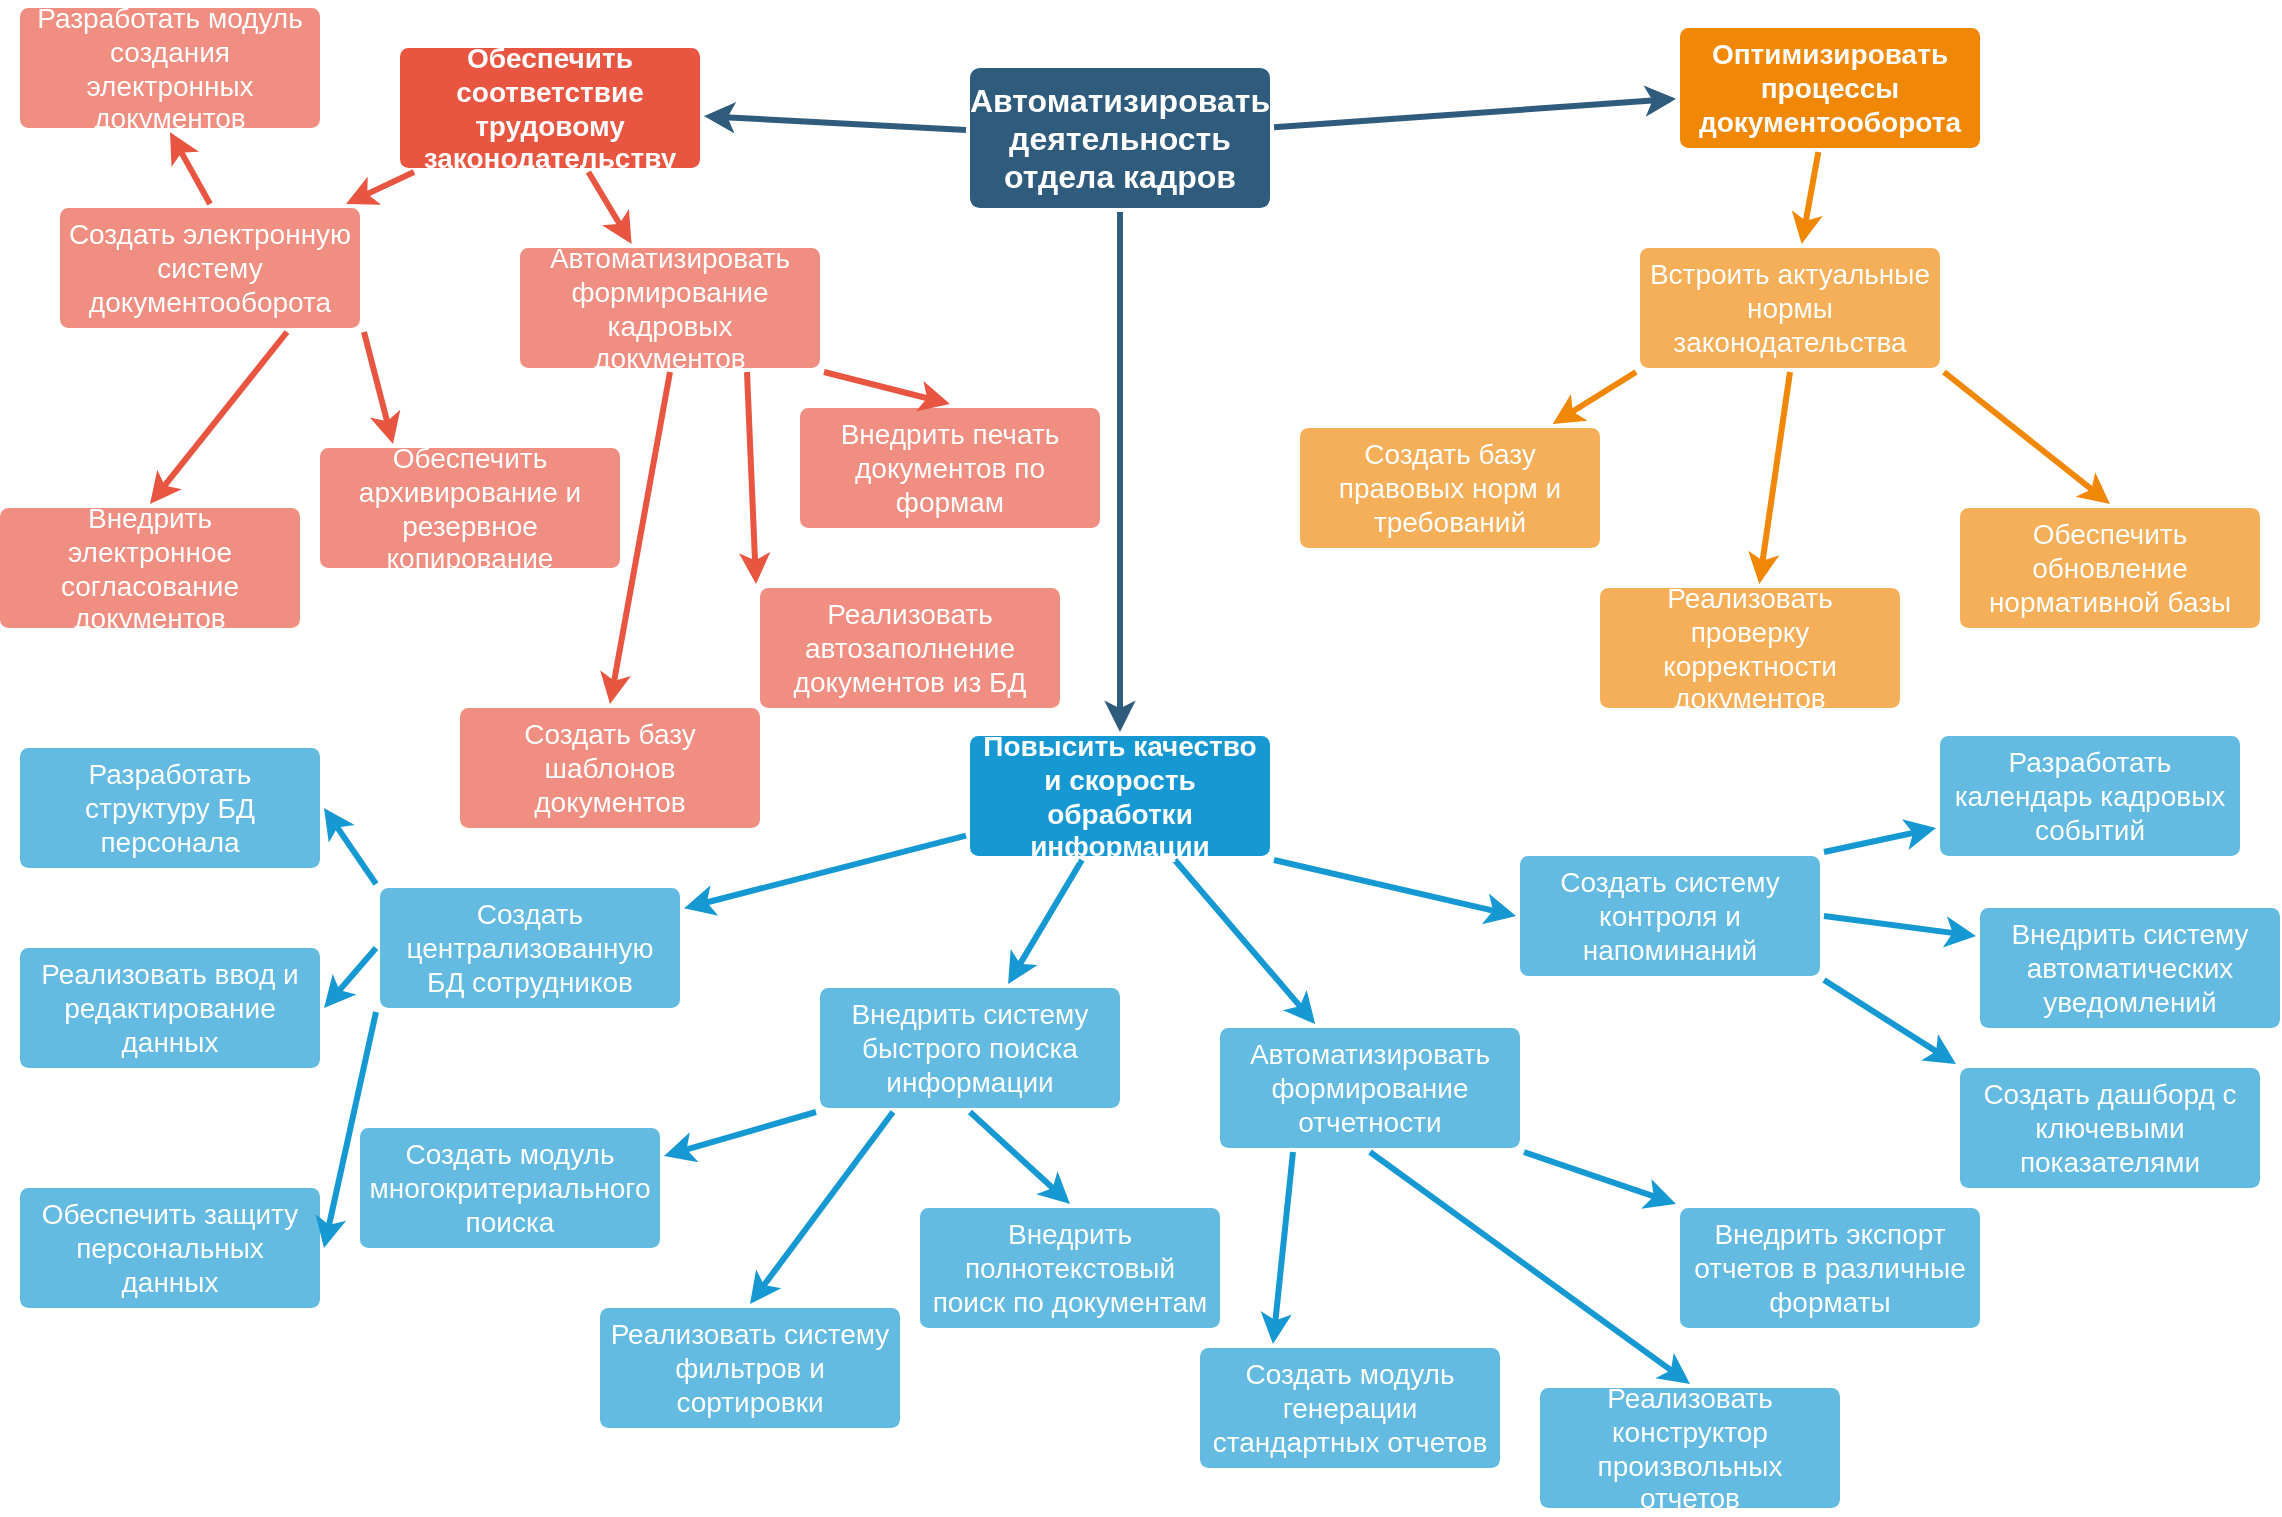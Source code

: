 <mxfile version="28.2.5" pages="3">
  <diagram id="6a731a19-8d31-9384-78a2-239565b7b9f0" name="Page-1">
    <mxGraphModel dx="1489" dy="803" grid="1" gridSize="10" guides="1" tooltips="1" connect="1" arrows="1" fold="1" page="1" pageScale="1" pageWidth="1169" pageHeight="827" background="none" math="0" shadow="0">
      <root>
        <mxCell id="0" />
        <mxCell id="1" parent="0" />
        <mxCell id="1745" value="" style="edgeStyle=none;rounded=0;jumpStyle=none;html=1;shadow=0;labelBackgroundColor=none;startArrow=none;startFill=0;endArrow=classic;endFill=1;jettySize=auto;orthogonalLoop=1;strokeColor=#2F5B7C;strokeWidth=3;fontFamily=Helvetica;fontSize=16;fontColor=#23445D;spacing=5;" parent="1" source="1749" target="1764" edge="1">
          <mxGeometry relative="1" as="geometry" />
        </mxCell>
        <mxCell id="1747" value="" style="edgeStyle=none;rounded=0;jumpStyle=none;html=1;shadow=0;labelBackgroundColor=none;startArrow=none;startFill=0;endArrow=classic;endFill=1;jettySize=auto;orthogonalLoop=1;strokeColor=#2F5B7C;strokeWidth=3;fontFamily=Helvetica;fontSize=16;fontColor=#23445D;spacing=5;" parent="1" source="1749" target="1760" edge="1">
          <mxGeometry relative="1" as="geometry" />
        </mxCell>
        <mxCell id="1748" value="" style="edgeStyle=none;rounded=0;jumpStyle=none;html=1;shadow=0;labelBackgroundColor=none;startArrow=none;startFill=0;endArrow=classic;endFill=1;jettySize=auto;orthogonalLoop=1;strokeColor=#2F5B7C;strokeWidth=3;fontFamily=Helvetica;fontSize=16;fontColor=#23445D;spacing=5;" parent="1" source="1749" target="1753" edge="1">
          <mxGeometry relative="1" as="geometry" />
        </mxCell>
        <mxCell id="1749" value="Автоматизировать деятельность отдела кадров" style="rounded=1;whiteSpace=wrap;html=1;shadow=0;labelBackgroundColor=none;strokeColor=none;strokeWidth=3;fillColor=#2F5B7C;fontFamily=Helvetica;fontSize=16;fontColor=#FFFFFF;align=center;fontStyle=1;spacing=5;arcSize=7;perimeterSpacing=2;" parent="1" vertex="1">
          <mxGeometry x="495" y="80" width="150" height="70" as="geometry" />
        </mxCell>
        <mxCell id="1750" value="" style="edgeStyle=none;rounded=1;jumpStyle=none;html=1;shadow=0;labelBackgroundColor=none;startArrow=none;startFill=0;jettySize=auto;orthogonalLoop=1;strokeColor=#E85642;strokeWidth=3;fontFamily=Helvetica;fontSize=14;fontColor=#FFFFFF;spacing=5;fontStyle=1;fillColor=#b0e3e6;" parent="1" source="1753" target="1756" edge="1">
          <mxGeometry relative="1" as="geometry" />
        </mxCell>
        <mxCell id="1751" value="" style="edgeStyle=none;rounded=1;jumpStyle=none;html=1;shadow=0;labelBackgroundColor=none;startArrow=none;startFill=0;jettySize=auto;orthogonalLoop=1;strokeColor=#E85642;strokeWidth=3;fontFamily=Helvetica;fontSize=14;fontColor=#FFFFFF;spacing=5;fontStyle=1;fillColor=#b0e3e6;" parent="1" source="1753" target="1755" edge="1">
          <mxGeometry relative="1" as="geometry" />
        </mxCell>
        <mxCell id="1753" value="Обеспечить соответствие трудовому законодательству" style="rounded=1;whiteSpace=wrap;html=1;shadow=0;labelBackgroundColor=none;strokeColor=none;strokeWidth=3;fillColor=#e85642;fontFamily=Helvetica;fontSize=14;fontColor=#FFFFFF;align=center;spacing=5;fontStyle=1;arcSize=7;perimeterSpacing=2;" parent="1" vertex="1">
          <mxGeometry x="210" y="70" width="150" height="60" as="geometry" />
        </mxCell>
        <mxCell id="1755" value="Автоматизировать формирование кадровых документов" style="rounded=1;whiteSpace=wrap;html=1;shadow=0;labelBackgroundColor=none;strokeColor=none;strokeWidth=3;fillColor=#f08e81;fontFamily=Helvetica;fontSize=14;fontColor=#FFFFFF;align=center;spacing=5;fontStyle=0;arcSize=7;perimeterSpacing=2;" parent="1" vertex="1">
          <mxGeometry x="270" y="170" width="150" height="60" as="geometry" />
        </mxCell>
        <mxCell id="1756" value="Создать электронную систему документооборота" style="rounded=1;whiteSpace=wrap;html=1;shadow=0;labelBackgroundColor=none;strokeColor=none;strokeWidth=3;fillColor=#f08e81;fontFamily=Helvetica;fontSize=14;fontColor=#FFFFFF;align=center;spacing=5;fontStyle=0;arcSize=7;perimeterSpacing=2;" parent="1" vertex="1">
          <mxGeometry x="40" y="150" width="150" height="60" as="geometry" />
        </mxCell>
        <mxCell id="1757" value="" style="edgeStyle=none;rounded=0;jumpStyle=none;html=1;shadow=0;labelBackgroundColor=none;startArrow=none;startFill=0;endArrow=classic;endFill=1;jettySize=auto;orthogonalLoop=1;strokeColor=#1699D3;strokeWidth=3;fontFamily=Helvetica;fontSize=14;fontColor=#FFFFFF;spacing=5;" parent="1" source="1760" target="1763" edge="1">
          <mxGeometry relative="1" as="geometry" />
        </mxCell>
        <mxCell id="1758" value="" style="edgeStyle=none;rounded=0;jumpStyle=none;html=1;shadow=0;labelBackgroundColor=none;startArrow=none;startFill=0;endArrow=classic;endFill=1;jettySize=auto;orthogonalLoop=1;strokeColor=#1699D3;strokeWidth=3;fontFamily=Helvetica;fontSize=14;fontColor=#FFFFFF;spacing=5;" parent="1" source="1760" target="1762" edge="1">
          <mxGeometry relative="1" as="geometry" />
        </mxCell>
        <mxCell id="1759" value="" style="edgeStyle=none;rounded=0;jumpStyle=none;html=1;shadow=0;labelBackgroundColor=none;startArrow=none;startFill=0;endArrow=classic;endFill=1;jettySize=auto;orthogonalLoop=1;strokeColor=#1699D3;strokeWidth=3;fontFamily=Helvetica;fontSize=14;fontColor=#FFFFFF;spacing=5;" parent="1" source="1760" target="1761" edge="1">
          <mxGeometry relative="1" as="geometry" />
        </mxCell>
        <mxCell id="1760" value="Повысить качество и скорость обработки информации" style="rounded=1;whiteSpace=wrap;html=1;shadow=0;labelBackgroundColor=none;strokeColor=none;strokeWidth=3;fillColor=#1699d3;fontFamily=Helvetica;fontSize=14;fontColor=#FFFFFF;align=center;spacing=5;fontStyle=1;arcSize=7;perimeterSpacing=2;" parent="1" vertex="1">
          <mxGeometry x="495" y="414" width="150" height="60" as="geometry" />
        </mxCell>
        <mxCell id="1761" value="Автоматизировать формирование отчетности" style="rounded=1;whiteSpace=wrap;html=1;shadow=0;labelBackgroundColor=none;strokeColor=none;strokeWidth=3;fillColor=#64bbe2;fontFamily=Helvetica;fontSize=14;fontColor=#FFFFFF;align=center;spacing=5;arcSize=7;perimeterSpacing=2;" parent="1" vertex="1">
          <mxGeometry x="620" y="560" width="150" height="60" as="geometry" />
        </mxCell>
        <mxCell id="1762" value="Внедрить систему быстрого поиска информации" style="rounded=1;whiteSpace=wrap;html=1;shadow=0;labelBackgroundColor=none;strokeColor=none;strokeWidth=3;fillColor=#64bbe2;fontFamily=Helvetica;fontSize=14;fontColor=#FFFFFF;align=center;spacing=5;arcSize=7;perimeterSpacing=2;" parent="1" vertex="1">
          <mxGeometry x="420" y="540" width="150" height="60" as="geometry" />
        </mxCell>
        <mxCell id="1763" value="Создать централизованную БД сотрудников" style="rounded=1;whiteSpace=wrap;html=1;shadow=0;labelBackgroundColor=none;strokeColor=none;strokeWidth=3;fillColor=#64bbe2;fontFamily=Helvetica;fontSize=14;fontColor=#FFFFFF;align=center;spacing=5;arcSize=7;perimeterSpacing=2;" parent="1" vertex="1">
          <mxGeometry x="200" y="490" width="150" height="60" as="geometry" />
        </mxCell>
        <mxCell id="1764" value="Оптимизировать процессы документооборота" style="rounded=1;whiteSpace=wrap;html=1;shadow=0;labelBackgroundColor=none;strokeColor=none;strokeWidth=3;fillColor=#F08705;fontFamily=Helvetica;fontSize=14;fontColor=#FFFFFF;align=center;spacing=5;fontStyle=1;arcSize=7;perimeterSpacing=2;" parent="1" vertex="1">
          <mxGeometry x="850" y="60" width="150" height="60" as="geometry" />
        </mxCell>
        <mxCell id="1765" value="Реализовать проверку корректности документов" style="rounded=1;whiteSpace=wrap;html=1;shadow=0;labelBackgroundColor=none;strokeColor=none;strokeWidth=3;fillColor=#f5af58;fontFamily=Helvetica;fontSize=14;fontColor=#FFFFFF;align=center;spacing=5;arcSize=7;perimeterSpacing=2;" parent="1" vertex="1">
          <mxGeometry x="810" y="340" width="150" height="60" as="geometry" />
        </mxCell>
        <mxCell id="1766" value="" style="edgeStyle=none;rounded=0;jumpStyle=none;html=1;shadow=0;labelBackgroundColor=none;startArrow=none;startFill=0;endArrow=classic;endFill=1;jettySize=auto;orthogonalLoop=1;strokeColor=#F08705;strokeWidth=3;fontFamily=Helvetica;fontSize=14;fontColor=#FFFFFF;spacing=5;exitX=0.5;exitY=1;exitDx=0;exitDy=0;" parent="1" source="1767" target="1765" edge="1">
          <mxGeometry relative="1" as="geometry" />
        </mxCell>
        <mxCell id="1767" value="Встроить актуальные нормы законодательства" style="rounded=1;whiteSpace=wrap;html=1;shadow=0;labelBackgroundColor=none;strokeColor=none;strokeWidth=3;fillColor=#f5af58;fontFamily=Helvetica;fontSize=14;fontColor=#FFFFFF;align=center;spacing=5;arcSize=7;perimeterSpacing=2;" parent="1" vertex="1">
          <mxGeometry x="830" y="170" width="150" height="60" as="geometry" />
        </mxCell>
        <mxCell id="1768" value="" style="edgeStyle=none;rounded=0;jumpStyle=none;html=1;shadow=0;labelBackgroundColor=none;startArrow=none;startFill=0;endArrow=classic;endFill=1;jettySize=auto;orthogonalLoop=1;strokeColor=#F08705;strokeWidth=3;fontFamily=Helvetica;fontSize=14;fontColor=#FFFFFF;spacing=5;" parent="1" source="1764" target="1767" edge="1">
          <mxGeometry relative="1" as="geometry" />
        </mxCell>
        <mxCell id="1769" value="Создать базу правовых норм и требований" style="rounded=1;whiteSpace=wrap;html=1;shadow=0;labelBackgroundColor=none;strokeColor=none;strokeWidth=3;fillColor=#f5af58;fontFamily=Helvetica;fontSize=14;fontColor=#FFFFFF;align=center;spacing=5;arcSize=7;perimeterSpacing=2;" parent="1" vertex="1">
          <mxGeometry x="660" y="260" width="150" height="60" as="geometry" />
        </mxCell>
        <mxCell id="1770" value="" style="edgeStyle=none;rounded=0;jumpStyle=none;html=1;shadow=0;labelBackgroundColor=none;startArrow=none;startFill=0;endArrow=classic;endFill=1;jettySize=auto;orthogonalLoop=1;strokeColor=#F08705;strokeWidth=3;fontFamily=Helvetica;fontSize=14;fontColor=#FFFFFF;spacing=5;exitX=0;exitY=1;exitDx=0;exitDy=0;" parent="1" source="1767" target="1769" edge="1">
          <mxGeometry relative="1" as="geometry">
            <mxPoint x="880" y="130" as="sourcePoint" />
          </mxGeometry>
        </mxCell>
        <mxCell id="9CkFK6v7dzrZ1X3WCxkR-1780" value="Создать систему контроля и напоминаний" style="rounded=1;whiteSpace=wrap;html=1;shadow=0;labelBackgroundColor=none;strokeColor=none;strokeWidth=3;fillColor=#64bbe2;fontFamily=Helvetica;fontSize=14;fontColor=#FFFFFF;align=center;spacing=5;arcSize=7;perimeterSpacing=2;" vertex="1" parent="1">
          <mxGeometry x="770" y="474" width="150" height="60" as="geometry" />
        </mxCell>
        <mxCell id="9CkFK6v7dzrZ1X3WCxkR-1781" value="" style="edgeStyle=none;rounded=0;jumpStyle=none;html=1;shadow=0;labelBackgroundColor=none;startArrow=none;startFill=0;endArrow=classic;endFill=1;jettySize=auto;orthogonalLoop=1;strokeColor=#1699D3;strokeWidth=3;fontFamily=Helvetica;fontSize=14;fontColor=#FFFFFF;spacing=5;exitX=1;exitY=1;exitDx=0;exitDy=0;entryX=0;entryY=0.5;entryDx=0;entryDy=0;" edge="1" parent="1" source="1760" target="9CkFK6v7dzrZ1X3WCxkR-1780">
          <mxGeometry relative="1" as="geometry">
            <mxPoint x="659.5" y="460" as="sourcePoint" />
            <mxPoint x="730.5" y="542" as="targetPoint" />
          </mxGeometry>
        </mxCell>
        <mxCell id="9CkFK6v7dzrZ1X3WCxkR-1782" value="Разработать модуль создания электронных документов" style="rounded=1;whiteSpace=wrap;html=1;shadow=0;labelBackgroundColor=none;strokeColor=none;strokeWidth=3;fillColor=#f08e81;fontFamily=Helvetica;fontSize=14;fontColor=#FFFFFF;align=center;spacing=5;fontStyle=0;arcSize=7;perimeterSpacing=2;" vertex="1" parent="1">
          <mxGeometry x="20" y="50" width="150" height="60" as="geometry" />
        </mxCell>
        <mxCell id="9CkFK6v7dzrZ1X3WCxkR-1783" value="Внедрить электронное согласование документов" style="rounded=1;whiteSpace=wrap;html=1;shadow=0;labelBackgroundColor=none;strokeColor=none;strokeWidth=3;fillColor=#f08e81;fontFamily=Helvetica;fontSize=14;fontColor=#FFFFFF;align=center;spacing=5;fontStyle=0;arcSize=7;perimeterSpacing=2;" vertex="1" parent="1">
          <mxGeometry x="10" y="300" width="150" height="60" as="geometry" />
        </mxCell>
        <mxCell id="9CkFK6v7dzrZ1X3WCxkR-1784" value="Обеспечить архивирование и резервное копирование" style="rounded=1;whiteSpace=wrap;html=1;shadow=0;labelBackgroundColor=none;strokeColor=none;strokeWidth=3;fillColor=#f08e81;fontFamily=Helvetica;fontSize=14;fontColor=#FFFFFF;align=center;spacing=5;fontStyle=0;arcSize=7;perimeterSpacing=2;" vertex="1" parent="1">
          <mxGeometry x="170" y="270" width="150" height="60" as="geometry" />
        </mxCell>
        <mxCell id="9CkFK6v7dzrZ1X3WCxkR-1785" value="" style="edgeStyle=none;rounded=1;jumpStyle=none;html=1;shadow=0;labelBackgroundColor=none;startArrow=none;startFill=0;jettySize=auto;orthogonalLoop=1;strokeColor=#E85642;strokeWidth=3;fontFamily=Helvetica;fontSize=14;fontColor=#FFFFFF;spacing=5;fontStyle=1;fillColor=#b0e3e6;exitX=0.5;exitY=0;exitDx=0;exitDy=0;entryX=0.5;entryY=1;entryDx=0;entryDy=0;" edge="1" parent="1" source="1756" target="9CkFK6v7dzrZ1X3WCxkR-1782">
          <mxGeometry relative="1" as="geometry">
            <mxPoint x="226" y="240" as="sourcePoint" />
            <mxPoint x="160" y="90" as="targetPoint" />
          </mxGeometry>
        </mxCell>
        <mxCell id="9CkFK6v7dzrZ1X3WCxkR-1786" value="" style="edgeStyle=none;rounded=1;jumpStyle=none;html=1;shadow=0;labelBackgroundColor=none;startArrow=none;startFill=0;jettySize=auto;orthogonalLoop=1;strokeColor=#E85642;strokeWidth=3;fontFamily=Helvetica;fontSize=14;fontColor=#FFFFFF;spacing=5;fontStyle=1;fillColor=#b0e3e6;entryX=0.5;entryY=0;entryDx=0;entryDy=0;exitX=0.75;exitY=1;exitDx=0;exitDy=0;" edge="1" parent="1" source="1756" target="9CkFK6v7dzrZ1X3WCxkR-1783">
          <mxGeometry relative="1" as="geometry">
            <mxPoint x="126" y="290" as="sourcePoint" />
            <mxPoint x="90" y="300" as="targetPoint" />
          </mxGeometry>
        </mxCell>
        <mxCell id="9CkFK6v7dzrZ1X3WCxkR-1787" value="" style="edgeStyle=none;rounded=1;jumpStyle=none;html=1;shadow=0;labelBackgroundColor=none;startArrow=none;startFill=0;jettySize=auto;orthogonalLoop=1;strokeColor=#E85642;strokeWidth=3;fontFamily=Helvetica;fontSize=14;fontColor=#FFFFFF;spacing=5;fontStyle=1;fillColor=#b0e3e6;exitX=1;exitY=1;exitDx=0;exitDy=0;entryX=0.25;entryY=0;entryDx=0;entryDy=0;" edge="1" parent="1" source="1756" target="9CkFK6v7dzrZ1X3WCxkR-1784">
          <mxGeometry relative="1" as="geometry">
            <mxPoint x="176" y="290" as="sourcePoint" />
            <mxPoint x="280" y="310" as="targetPoint" />
          </mxGeometry>
        </mxCell>
        <mxCell id="9CkFK6v7dzrZ1X3WCxkR-1788" value="Внедрить печать документов по формам" style="rounded=1;whiteSpace=wrap;html=1;shadow=0;labelBackgroundColor=none;strokeColor=none;strokeWidth=3;fillColor=#f08e81;fontFamily=Helvetica;fontSize=14;fontColor=#FFFFFF;align=center;spacing=5;fontStyle=0;arcSize=7;perimeterSpacing=2;" vertex="1" parent="1">
          <mxGeometry x="410" y="250" width="150" height="60" as="geometry" />
        </mxCell>
        <mxCell id="9CkFK6v7dzrZ1X3WCxkR-1789" value="Реализовать автозаполнение документов из БД" style="rounded=1;whiteSpace=wrap;html=1;shadow=0;labelBackgroundColor=none;strokeColor=none;strokeWidth=3;fillColor=#f08e81;fontFamily=Helvetica;fontSize=14;fontColor=#FFFFFF;align=center;spacing=5;fontStyle=0;arcSize=7;perimeterSpacing=2;" vertex="1" parent="1">
          <mxGeometry x="390" y="340" width="150" height="60" as="geometry" />
        </mxCell>
        <mxCell id="9CkFK6v7dzrZ1X3WCxkR-1790" value="Создать базу шаблонов документов" style="rounded=1;whiteSpace=wrap;html=1;shadow=0;labelBackgroundColor=none;strokeColor=none;strokeWidth=3;fillColor=#f08e81;fontFamily=Helvetica;fontSize=14;fontColor=#FFFFFF;align=center;spacing=5;fontStyle=0;arcSize=7;perimeterSpacing=2;" vertex="1" parent="1">
          <mxGeometry x="240" y="400" width="150" height="60" as="geometry" />
        </mxCell>
        <mxCell id="9CkFK6v7dzrZ1X3WCxkR-1791" value="" style="edgeStyle=none;rounded=1;jumpStyle=none;html=1;shadow=0;labelBackgroundColor=none;startArrow=none;startFill=0;jettySize=auto;orthogonalLoop=1;strokeColor=#E85642;strokeWidth=3;fontFamily=Helvetica;fontSize=14;fontColor=#FFFFFF;spacing=5;fontStyle=1;fillColor=#b0e3e6;entryX=0.5;entryY=0;entryDx=0;entryDy=0;exitX=0.5;exitY=1;exitDx=0;exitDy=0;" edge="1" parent="1" source="1755" target="9CkFK6v7dzrZ1X3WCxkR-1790">
          <mxGeometry relative="1" as="geometry">
            <mxPoint x="268" y="240" as="sourcePoint" />
            <mxPoint x="65" y="328" as="targetPoint" />
          </mxGeometry>
        </mxCell>
        <mxCell id="9CkFK6v7dzrZ1X3WCxkR-1792" value="" style="edgeStyle=none;rounded=1;jumpStyle=none;html=1;shadow=0;labelBackgroundColor=none;startArrow=none;startFill=0;jettySize=auto;orthogonalLoop=1;strokeColor=#E85642;strokeWidth=3;fontFamily=Helvetica;fontSize=14;fontColor=#FFFFFF;spacing=5;fontStyle=1;fillColor=#b0e3e6;exitX=0.75;exitY=1;exitDx=0;exitDy=0;entryX=0;entryY=0;entryDx=0;entryDy=0;" edge="1" parent="1" source="1755" target="9CkFK6v7dzrZ1X3WCxkR-1789">
          <mxGeometry relative="1" as="geometry">
            <mxPoint x="170" y="200" as="sourcePoint" />
            <mxPoint x="185" y="328" as="targetPoint" />
          </mxGeometry>
        </mxCell>
        <mxCell id="9CkFK6v7dzrZ1X3WCxkR-1793" value="" style="edgeStyle=none;rounded=1;jumpStyle=none;html=1;shadow=0;labelBackgroundColor=none;startArrow=none;startFill=0;jettySize=auto;orthogonalLoop=1;strokeColor=#E85642;strokeWidth=3;fontFamily=Helvetica;fontSize=14;fontColor=#FFFFFF;spacing=5;fontStyle=1;fillColor=#b0e3e6;exitX=1;exitY=1;exitDx=0;exitDy=0;entryX=0.5;entryY=0;entryDx=0;entryDy=0;" edge="1" parent="1" source="1755" target="9CkFK6v7dzrZ1X3WCxkR-1788">
          <mxGeometry relative="1" as="geometry">
            <mxPoint x="480" y="240" as="sourcePoint" />
            <mxPoint x="495" y="368" as="targetPoint" />
          </mxGeometry>
        </mxCell>
        <mxCell id="9CkFK6v7dzrZ1X3WCxkR-1794" value="Обеспечить защиту персональных данных" style="rounded=1;whiteSpace=wrap;html=1;shadow=0;labelBackgroundColor=none;strokeColor=none;strokeWidth=3;fillColor=#64bbe2;fontFamily=Helvetica;fontSize=14;fontColor=#FFFFFF;align=center;spacing=5;arcSize=7;perimeterSpacing=2;" vertex="1" parent="1">
          <mxGeometry x="20" y="640" width="150" height="60" as="geometry" />
        </mxCell>
        <mxCell id="9CkFK6v7dzrZ1X3WCxkR-1795" value="Реализовать ввод и редактирование данных" style="rounded=1;whiteSpace=wrap;html=1;shadow=0;labelBackgroundColor=none;strokeColor=none;strokeWidth=3;fillColor=#64bbe2;fontFamily=Helvetica;fontSize=14;fontColor=#FFFFFF;align=center;spacing=5;arcSize=7;perimeterSpacing=2;" vertex="1" parent="1">
          <mxGeometry x="20" y="520" width="150" height="60" as="geometry" />
        </mxCell>
        <mxCell id="9CkFK6v7dzrZ1X3WCxkR-1796" value="Разработать структуру БД персонала" style="rounded=1;whiteSpace=wrap;html=1;shadow=0;labelBackgroundColor=none;strokeColor=none;strokeWidth=3;fillColor=#64bbe2;fontFamily=Helvetica;fontSize=14;fontColor=#FFFFFF;align=center;spacing=5;arcSize=7;perimeterSpacing=2;" vertex="1" parent="1">
          <mxGeometry x="20" y="420" width="150" height="60" as="geometry" />
        </mxCell>
        <mxCell id="9CkFK6v7dzrZ1X3WCxkR-1797" value="" style="edgeStyle=none;rounded=0;jumpStyle=none;html=1;shadow=0;labelBackgroundColor=none;startArrow=none;startFill=0;endArrow=classic;endFill=1;jettySize=auto;orthogonalLoop=1;strokeColor=#1699D3;strokeWidth=3;fontFamily=Helvetica;fontSize=14;fontColor=#FFFFFF;spacing=5;entryX=1;entryY=0.5;entryDx=0;entryDy=0;exitX=0;exitY=0;exitDx=0;exitDy=0;" edge="1" parent="1" source="1763" target="9CkFK6v7dzrZ1X3WCxkR-1796">
          <mxGeometry relative="1" as="geometry">
            <mxPoint x="541" y="520" as="sourcePoint" />
            <mxPoint x="400" y="556" as="targetPoint" />
          </mxGeometry>
        </mxCell>
        <mxCell id="9CkFK6v7dzrZ1X3WCxkR-1798" value="" style="edgeStyle=none;rounded=0;jumpStyle=none;html=1;shadow=0;labelBackgroundColor=none;startArrow=none;startFill=0;endArrow=classic;endFill=1;jettySize=auto;orthogonalLoop=1;strokeColor=#1699D3;strokeWidth=3;fontFamily=Helvetica;fontSize=14;fontColor=#FFFFFF;spacing=5;entryX=1;entryY=0.5;entryDx=0;entryDy=0;exitX=0;exitY=0.5;exitDx=0;exitDy=0;" edge="1" parent="1" source="1763" target="9CkFK6v7dzrZ1X3WCxkR-1795">
          <mxGeometry relative="1" as="geometry">
            <mxPoint x="341" y="590" as="sourcePoint" />
            <mxPoint x="200" y="626" as="targetPoint" />
          </mxGeometry>
        </mxCell>
        <mxCell id="9CkFK6v7dzrZ1X3WCxkR-1799" value="" style="edgeStyle=none;rounded=0;jumpStyle=none;html=1;shadow=0;labelBackgroundColor=none;startArrow=none;startFill=0;endArrow=classic;endFill=1;jettySize=auto;orthogonalLoop=1;strokeColor=#1699D3;strokeWidth=3;fontFamily=Helvetica;fontSize=14;fontColor=#FFFFFF;spacing=5;entryX=1;entryY=0.5;entryDx=0;entryDy=0;exitX=0;exitY=1;exitDx=0;exitDy=0;" edge="1" parent="1" source="1763" target="9CkFK6v7dzrZ1X3WCxkR-1794">
          <mxGeometry relative="1" as="geometry">
            <mxPoint x="341" y="660" as="sourcePoint" />
            <mxPoint x="200" y="696" as="targetPoint" />
          </mxGeometry>
        </mxCell>
        <mxCell id="9CkFK6v7dzrZ1X3WCxkR-1800" value="Реализовать систему фильтров и сортировки" style="rounded=1;whiteSpace=wrap;html=1;shadow=0;labelBackgroundColor=none;strokeColor=none;strokeWidth=3;fillColor=#64bbe2;fontFamily=Helvetica;fontSize=14;fontColor=#FFFFFF;align=center;spacing=5;arcSize=7;perimeterSpacing=2;" vertex="1" parent="1">
          <mxGeometry x="310" y="700" width="150" height="60" as="geometry" />
        </mxCell>
        <mxCell id="9CkFK6v7dzrZ1X3WCxkR-1801" value="Внедрить полнотекстовый поиск по документам" style="rounded=1;whiteSpace=wrap;html=1;shadow=0;labelBackgroundColor=none;strokeColor=none;strokeWidth=3;fillColor=#64bbe2;fontFamily=Helvetica;fontSize=14;fontColor=#FFFFFF;align=center;spacing=5;arcSize=7;perimeterSpacing=2;" vertex="1" parent="1">
          <mxGeometry x="470" y="650" width="150" height="60" as="geometry" />
        </mxCell>
        <mxCell id="9CkFK6v7dzrZ1X3WCxkR-1802" value="Создать модуль многокритериального поиска" style="rounded=1;whiteSpace=wrap;html=1;shadow=0;labelBackgroundColor=none;strokeColor=none;strokeWidth=3;fillColor=#64bbe2;fontFamily=Helvetica;fontSize=14;fontColor=#FFFFFF;align=center;spacing=5;arcSize=7;perimeterSpacing=2;" vertex="1" parent="1">
          <mxGeometry x="190" y="610" width="150" height="60" as="geometry" />
        </mxCell>
        <mxCell id="9CkFK6v7dzrZ1X3WCxkR-1803" value="" style="edgeStyle=none;rounded=0;jumpStyle=none;html=1;shadow=0;labelBackgroundColor=none;startArrow=none;startFill=0;endArrow=classic;endFill=1;jettySize=auto;orthogonalLoop=1;strokeColor=#1699D3;strokeWidth=3;fontFamily=Helvetica;fontSize=14;fontColor=#FFFFFF;spacing=5;entryX=1;entryY=0.25;entryDx=0;entryDy=0;exitX=0;exitY=1;exitDx=0;exitDy=0;" edge="1" parent="1" source="1762" target="9CkFK6v7dzrZ1X3WCxkR-1802">
          <mxGeometry relative="1" as="geometry">
            <mxPoint x="487" y="650" as="sourcePoint" />
            <mxPoint x="450" y="712" as="targetPoint" />
          </mxGeometry>
        </mxCell>
        <mxCell id="9CkFK6v7dzrZ1X3WCxkR-1804" value="" style="edgeStyle=none;rounded=0;jumpStyle=none;html=1;shadow=0;labelBackgroundColor=none;startArrow=none;startFill=0;endArrow=classic;endFill=1;jettySize=auto;orthogonalLoop=1;strokeColor=#1699D3;strokeWidth=3;fontFamily=Helvetica;fontSize=14;fontColor=#FFFFFF;spacing=5;entryX=0.5;entryY=0;entryDx=0;entryDy=0;exitX=0.25;exitY=1;exitDx=0;exitDy=0;" edge="1" parent="1" source="1762" target="9CkFK6v7dzrZ1X3WCxkR-1800">
          <mxGeometry relative="1" as="geometry">
            <mxPoint x="527" y="650" as="sourcePoint" />
            <mxPoint x="490" y="712" as="targetPoint" />
          </mxGeometry>
        </mxCell>
        <mxCell id="9CkFK6v7dzrZ1X3WCxkR-1805" value="" style="edgeStyle=none;rounded=0;jumpStyle=none;html=1;shadow=0;labelBackgroundColor=none;startArrow=none;startFill=0;endArrow=classic;endFill=1;jettySize=auto;orthogonalLoop=1;strokeColor=#1699D3;strokeWidth=3;fontFamily=Helvetica;fontSize=14;fontColor=#FFFFFF;spacing=5;exitX=0.5;exitY=1;exitDx=0;exitDy=0;entryX=0.5;entryY=0;entryDx=0;entryDy=0;" edge="1" parent="1" source="1762" target="9CkFK6v7dzrZ1X3WCxkR-1801">
          <mxGeometry relative="1" as="geometry">
            <mxPoint x="537" y="650" as="sourcePoint" />
            <mxPoint x="500" y="712" as="targetPoint" />
          </mxGeometry>
        </mxCell>
        <mxCell id="9CkFK6v7dzrZ1X3WCxkR-1806" value="Реализовать конструктор произвольных отчетов" style="rounded=1;whiteSpace=wrap;html=1;shadow=0;labelBackgroundColor=none;strokeColor=none;strokeWidth=3;fillColor=#64bbe2;fontFamily=Helvetica;fontSize=14;fontColor=#FFFFFF;align=center;spacing=5;arcSize=7;perimeterSpacing=2;" vertex="1" parent="1">
          <mxGeometry x="780" y="740" width="150" height="60" as="geometry" />
        </mxCell>
        <mxCell id="9CkFK6v7dzrZ1X3WCxkR-1807" value="Внедрить экспорт отчетов в различные форматы" style="rounded=1;whiteSpace=wrap;html=1;shadow=0;labelBackgroundColor=none;strokeColor=none;strokeWidth=3;fillColor=#64bbe2;fontFamily=Helvetica;fontSize=14;fontColor=#FFFFFF;align=center;spacing=5;arcSize=7;perimeterSpacing=2;" vertex="1" parent="1">
          <mxGeometry x="850" y="650" width="150" height="60" as="geometry" />
        </mxCell>
        <mxCell id="9CkFK6v7dzrZ1X3WCxkR-1808" value="Создать модуль генерации стандартных отчетов" style="rounded=1;whiteSpace=wrap;html=1;shadow=0;labelBackgroundColor=none;strokeColor=none;strokeWidth=3;fillColor=#64bbe2;fontFamily=Helvetica;fontSize=14;fontColor=#FFFFFF;align=center;spacing=5;arcSize=7;perimeterSpacing=2;" vertex="1" parent="1">
          <mxGeometry x="610" y="720" width="150" height="60" as="geometry" />
        </mxCell>
        <mxCell id="9CkFK6v7dzrZ1X3WCxkR-1809" value="" style="edgeStyle=none;rounded=0;jumpStyle=none;html=1;shadow=0;labelBackgroundColor=none;startArrow=none;startFill=0;endArrow=classic;endFill=1;jettySize=auto;orthogonalLoop=1;strokeColor=#1699D3;strokeWidth=3;fontFamily=Helvetica;fontSize=14;fontColor=#FFFFFF;spacing=5;exitX=0.25;exitY=1;exitDx=0;exitDy=0;entryX=0.25;entryY=0;entryDx=0;entryDy=0;" edge="1" parent="1" source="1761" target="9CkFK6v7dzrZ1X3WCxkR-1808">
          <mxGeometry relative="1" as="geometry">
            <mxPoint x="720" y="680" as="sourcePoint" />
            <mxPoint x="791" y="762" as="targetPoint" />
          </mxGeometry>
        </mxCell>
        <mxCell id="9CkFK6v7dzrZ1X3WCxkR-1810" value="" style="edgeStyle=none;rounded=0;jumpStyle=none;html=1;shadow=0;labelBackgroundColor=none;startArrow=none;startFill=0;endArrow=classic;endFill=1;jettySize=auto;orthogonalLoop=1;strokeColor=#1699D3;strokeWidth=3;fontFamily=Helvetica;fontSize=14;fontColor=#FFFFFF;spacing=5;exitX=0.5;exitY=1;exitDx=0;exitDy=0;entryX=0.5;entryY=0;entryDx=0;entryDy=0;" edge="1" parent="1" source="1761" target="9CkFK6v7dzrZ1X3WCxkR-1806">
          <mxGeometry relative="1" as="geometry">
            <mxPoint x="740" y="690" as="sourcePoint" />
            <mxPoint x="811" y="772" as="targetPoint" />
          </mxGeometry>
        </mxCell>
        <mxCell id="9CkFK6v7dzrZ1X3WCxkR-1811" value="" style="edgeStyle=none;rounded=0;jumpStyle=none;html=1;shadow=0;labelBackgroundColor=none;startArrow=none;startFill=0;endArrow=classic;endFill=1;jettySize=auto;orthogonalLoop=1;strokeColor=#1699D3;strokeWidth=3;fontFamily=Helvetica;fontSize=14;fontColor=#FFFFFF;spacing=5;exitX=1;exitY=1;exitDx=0;exitDy=0;entryX=0;entryY=0;entryDx=0;entryDy=0;" edge="1" parent="1" source="1761" target="9CkFK6v7dzrZ1X3WCxkR-1807">
          <mxGeometry relative="1" as="geometry">
            <mxPoint x="810" y="620" as="sourcePoint" />
            <mxPoint x="881" y="702" as="targetPoint" />
          </mxGeometry>
        </mxCell>
        <mxCell id="9CkFK6v7dzrZ1X3WCxkR-1812" value="Создать дашборд с ключевыми показателями" style="rounded=1;whiteSpace=wrap;html=1;shadow=0;labelBackgroundColor=none;strokeColor=none;strokeWidth=3;fillColor=#64bbe2;fontFamily=Helvetica;fontSize=14;fontColor=#FFFFFF;align=center;spacing=5;arcSize=7;perimeterSpacing=2;" vertex="1" parent="1">
          <mxGeometry x="990" y="580" width="150" height="60" as="geometry" />
        </mxCell>
        <mxCell id="9CkFK6v7dzrZ1X3WCxkR-1814" value="Внедрить систему автоматических уведомлений" style="rounded=1;whiteSpace=wrap;html=1;shadow=0;labelBackgroundColor=none;strokeColor=none;strokeWidth=3;fillColor=#64bbe2;fontFamily=Helvetica;fontSize=14;fontColor=#FFFFFF;align=center;spacing=5;arcSize=7;perimeterSpacing=2;" vertex="1" parent="1">
          <mxGeometry x="1000" y="500" width="150" height="60" as="geometry" />
        </mxCell>
        <mxCell id="9CkFK6v7dzrZ1X3WCxkR-1815" value="Разработать календарь кадровых событий" style="rounded=1;whiteSpace=wrap;html=1;shadow=0;labelBackgroundColor=none;strokeColor=none;strokeWidth=3;fillColor=#64bbe2;fontFamily=Helvetica;fontSize=14;fontColor=#FFFFFF;align=center;spacing=5;arcSize=7;perimeterSpacing=2;" vertex="1" parent="1">
          <mxGeometry x="980" y="414" width="150" height="60" as="geometry" />
        </mxCell>
        <mxCell id="9CkFK6v7dzrZ1X3WCxkR-1816" value="" style="edgeStyle=none;rounded=0;jumpStyle=none;html=1;shadow=0;labelBackgroundColor=none;startArrow=none;startFill=0;endArrow=classic;endFill=1;jettySize=auto;orthogonalLoop=1;strokeColor=#1699D3;strokeWidth=3;fontFamily=Helvetica;fontSize=14;fontColor=#FFFFFF;spacing=5;exitX=1;exitY=0;exitDx=0;exitDy=0;entryX=0;entryY=0.75;entryDx=0;entryDy=0;" edge="1" parent="1" source="9CkFK6v7dzrZ1X3WCxkR-1780" target="9CkFK6v7dzrZ1X3WCxkR-1815">
          <mxGeometry relative="1" as="geometry">
            <mxPoint x="820" y="570" as="sourcePoint" />
            <mxPoint x="941" y="598" as="targetPoint" />
          </mxGeometry>
        </mxCell>
        <mxCell id="9CkFK6v7dzrZ1X3WCxkR-1817" value="" style="edgeStyle=none;rounded=0;jumpStyle=none;html=1;shadow=0;labelBackgroundColor=none;startArrow=none;startFill=0;endArrow=classic;endFill=1;jettySize=auto;orthogonalLoop=1;strokeColor=#1699D3;strokeWidth=3;fontFamily=Helvetica;fontSize=14;fontColor=#FFFFFF;spacing=5;exitX=1;exitY=0.5;exitDx=0;exitDy=0;entryX=0;entryY=0.25;entryDx=0;entryDy=0;" edge="1" parent="1" source="9CkFK6v7dzrZ1X3WCxkR-1780" target="9CkFK6v7dzrZ1X3WCxkR-1814">
          <mxGeometry relative="1" as="geometry">
            <mxPoint x="900" y="600" as="sourcePoint" />
            <mxPoint x="1021" y="628" as="targetPoint" />
          </mxGeometry>
        </mxCell>
        <mxCell id="9CkFK6v7dzrZ1X3WCxkR-1818" value="" style="edgeStyle=none;rounded=0;jumpStyle=none;html=1;shadow=0;labelBackgroundColor=none;startArrow=none;startFill=0;endArrow=classic;endFill=1;jettySize=auto;orthogonalLoop=1;strokeColor=#1699D3;strokeWidth=3;fontFamily=Helvetica;fontSize=14;fontColor=#FFFFFF;spacing=5;exitX=1;exitY=1;exitDx=0;exitDy=0;entryX=0;entryY=0;entryDx=0;entryDy=0;" edge="1" parent="1" source="9CkFK6v7dzrZ1X3WCxkR-1780" target="9CkFK6v7dzrZ1X3WCxkR-1812">
          <mxGeometry relative="1" as="geometry">
            <mxPoint x="910" y="570" as="sourcePoint" />
            <mxPoint x="1031" y="598" as="targetPoint" />
          </mxGeometry>
        </mxCell>
        <mxCell id="9CkFK6v7dzrZ1X3WCxkR-1819" value="Обеспечить обновление нормативной базы" style="rounded=1;whiteSpace=wrap;html=1;shadow=0;labelBackgroundColor=none;strokeColor=none;strokeWidth=3;fillColor=#f5af58;fontFamily=Helvetica;fontSize=14;fontColor=#FFFFFF;align=center;spacing=5;arcSize=7;perimeterSpacing=2;" vertex="1" parent="1">
          <mxGeometry x="990" y="300" width="150" height="60" as="geometry" />
        </mxCell>
        <mxCell id="9CkFK6v7dzrZ1X3WCxkR-1820" value="" style="edgeStyle=none;rounded=0;jumpStyle=none;html=1;shadow=0;labelBackgroundColor=none;startArrow=none;startFill=0;endArrow=classic;endFill=1;jettySize=auto;orthogonalLoop=1;strokeColor=#F08705;strokeWidth=3;fontFamily=Helvetica;fontSize=14;fontColor=#FFFFFF;spacing=5;exitX=1;exitY=1;exitDx=0;exitDy=0;entryX=0.5;entryY=0;entryDx=0;entryDy=0;" edge="1" parent="1" source="1767" target="9CkFK6v7dzrZ1X3WCxkR-1819">
          <mxGeometry relative="1" as="geometry">
            <mxPoint x="911" y="270" as="sourcePoint" />
            <mxPoint x="890" y="346" as="targetPoint" />
          </mxGeometry>
        </mxCell>
      </root>
    </mxGraphModel>
  </diagram>
  <diagram id="moO3atPJVy-QFOlB3CUQ" name="Page-2">
    <mxGraphModel dx="1042" dy="562" grid="1" gridSize="10" guides="1" tooltips="1" connect="1" arrows="1" fold="1" page="1" pageScale="1" pageWidth="850" pageHeight="1100" math="0" shadow="0">
      <root>
        <mxCell id="0" />
        <mxCell id="1" parent="0" />
        <mxCell id="FkWaFrsBfJtKLoq9lG7W-1" value="HR-менеджер" style="shape=umlActor;verticalLabelPosition=bottom;verticalAlign=top;html=1;outlineConnect=0;" vertex="1" parent="1">
          <mxGeometry x="80" y="80" width="30" height="60" as="geometry" />
        </mxCell>
        <mxCell id="FkWaFrsBfJtKLoq9lG7W-2" value="Специалист по кадрам" style="shape=umlActor;verticalLabelPosition=bottom;verticalAlign=top;html=1;outlineConnect=0;" vertex="1" parent="1">
          <mxGeometry x="80" y="280" width="30" height="60" as="geometry" />
        </mxCell>
        <mxCell id="FkWaFrsBfJtKLoq9lG7W-3" value="Руководитель подразделения" style="shape=umlActor;verticalLabelPosition=bottom;verticalAlign=top;html=1;outlineConnect=0;" vertex="1" parent="1">
          <mxGeometry x="670" y="80" width="30" height="60" as="geometry" />
        </mxCell>
        <mxCell id="FkWaFrsBfJtKLoq9lG7W-4" value="Сотрудник организации" style="shape=umlActor;verticalLabelPosition=bottom;verticalAlign=top;html=1;outlineConnect=0;" vertex="1" parent="1">
          <mxGeometry x="670" y="280" width="30" height="60" as="geometry" />
        </mxCell>
        <mxCell id="FkWaFrsBfJtKLoq9lG7W-8" value="Проводить собеседования" style="ellipse;whiteSpace=wrap;html=1;" vertex="1" parent="1">
          <mxGeometry x="20" y="190" width="120" height="80" as="geometry" />
        </mxCell>
        <mxCell id="FkWaFrsBfJtKLoq9lG7W-9" value="Оформлять прием на работу" style="ellipse;whiteSpace=wrap;html=1;" vertex="1" parent="1">
          <mxGeometry x="230" y="380" width="120" height="80" as="geometry" />
        </mxCell>
        <mxCell id="FkWaFrsBfJtKLoq9lG7W-10" value="Создать личное дело" style="ellipse;whiteSpace=wrap;html=1;" vertex="1" parent="1">
          <mxGeometry x="20" y="390" width="120" height="80" as="geometry" />
        </mxCell>
        <mxCell id="FkWaFrsBfJtKLoq9lG7W-11" value="Вести кадровый учет" style="ellipse;whiteSpace=wrap;html=1;" vertex="1" parent="1">
          <mxGeometry x="280" y="260" width="120" height="80" as="geometry" />
        </mxCell>
        <mxCell id="FkWaFrsBfJtKLoq9lG7W-12" value="Управлять персоналом" style="ellipse;whiteSpace=wrap;html=1;" vertex="1" parent="1">
          <mxGeometry x="350" y="340" width="120" height="80" as="geometry" />
        </mxCell>
        <mxCell id="FkWaFrsBfJtKLoq9lG7W-13" value="Формировать отчеты" style="ellipse;whiteSpace=wrap;html=1;" vertex="1" parent="1">
          <mxGeometry x="305" y="130" width="120" height="80" as="geometry" />
        </mxCell>
        <mxCell id="FkWaFrsBfJtKLoq9lG7W-14" value="Подавать заявления" style="ellipse;whiteSpace=wrap;html=1;" vertex="1" parent="1">
          <mxGeometry x="490" y="240" width="120" height="80" as="geometry" />
        </mxCell>
        <mxCell id="FkWaFrsBfJtKLoq9lG7W-15" value="Оценить кандидата" style="ellipse;whiteSpace=wrap;html=1;" vertex="1" parent="1">
          <mxGeometry x="185" y="180" width="120" height="80" as="geometry" />
        </mxCell>
        <mxCell id="FkWaFrsBfJtKLoq9lG7W-16" value="" style="endArrow=classic;html=1;rounded=0;entryX=0;entryY=0.5;entryDx=0;entryDy=0;exitX=1;exitY=0.333;exitDx=0;exitDy=0;exitPerimeter=0;" edge="1" parent="1" source="FkWaFrsBfJtKLoq9lG7W-1" target="FkWaFrsBfJtKLoq9lG7W-6">
          <mxGeometry width="50" height="50" relative="1" as="geometry">
            <mxPoint x="140" y="100" as="sourcePoint" />
            <mxPoint x="190" y="50" as="targetPoint" />
          </mxGeometry>
        </mxCell>
        <mxCell id="FkWaFrsBfJtKLoq9lG7W-17" value="" style="endArrow=classic;html=1;rounded=0;exitX=1;exitY=0.333;exitDx=0;exitDy=0;exitPerimeter=0;entryX=0;entryY=0.5;entryDx=0;entryDy=0;" edge="1" parent="1" source="FkWaFrsBfJtKLoq9lG7W-1" target="FkWaFrsBfJtKLoq9lG7W-7">
          <mxGeometry width="50" height="50" relative="1" as="geometry">
            <mxPoint x="200" y="170" as="sourcePoint" />
            <mxPoint x="250" y="120" as="targetPoint" />
          </mxGeometry>
        </mxCell>
        <mxCell id="FkWaFrsBfJtKLoq9lG7W-18" value="" style="endArrow=classic;html=1;rounded=0;exitX=1;exitY=0.333;exitDx=0;exitDy=0;exitPerimeter=0;entryX=1;entryY=0;entryDx=0;entryDy=0;" edge="1" parent="1" source="FkWaFrsBfJtKLoq9lG7W-1" target="FkWaFrsBfJtKLoq9lG7W-8">
          <mxGeometry width="50" height="50" relative="1" as="geometry">
            <mxPoint x="170" y="180" as="sourcePoint" />
            <mxPoint x="220" y="130" as="targetPoint" />
          </mxGeometry>
        </mxCell>
        <mxCell id="FkWaFrsBfJtKLoq9lG7W-19" value="" style="endArrow=classic;html=1;rounded=0;exitX=1;exitY=0.333;exitDx=0;exitDy=0;exitPerimeter=0;entryX=0.5;entryY=0;entryDx=0;entryDy=0;" edge="1" parent="1" source="FkWaFrsBfJtKLoq9lG7W-1" target="FkWaFrsBfJtKLoq9lG7W-15">
          <mxGeometry width="50" height="50" relative="1" as="geometry">
            <mxPoint x="60" y="240" as="sourcePoint" />
            <mxPoint x="110" y="190" as="targetPoint" />
          </mxGeometry>
        </mxCell>
        <mxCell id="FkWaFrsBfJtKLoq9lG7W-20" value="" style="endArrow=classic;html=1;rounded=0;exitX=1;exitY=0.333;exitDx=0;exitDy=0;exitPerimeter=0;entryX=0;entryY=0;entryDx=0;entryDy=0;" edge="1" parent="1" source="FkWaFrsBfJtKLoq9lG7W-1" target="FkWaFrsBfJtKLoq9lG7W-13">
          <mxGeometry width="50" height="50" relative="1" as="geometry">
            <mxPoint x="140" y="200" as="sourcePoint" />
            <mxPoint x="190" y="150" as="targetPoint" />
          </mxGeometry>
        </mxCell>
        <mxCell id="FkWaFrsBfJtKLoq9lG7W-21" value="" style="endArrow=classic;html=1;rounded=0;exitX=1;exitY=0.333;exitDx=0;exitDy=0;exitPerimeter=0;entryX=0.5;entryY=0;entryDx=0;entryDy=0;" edge="1" parent="1" source="FkWaFrsBfJtKLoq9lG7W-2" target="FkWaFrsBfJtKLoq9lG7W-9">
          <mxGeometry width="50" height="50" relative="1" as="geometry">
            <mxPoint x="190" y="410" as="sourcePoint" />
            <mxPoint x="240" y="360" as="targetPoint" />
          </mxGeometry>
        </mxCell>
        <mxCell id="FkWaFrsBfJtKLoq9lG7W-22" value="" style="endArrow=classic;html=1;rounded=0;exitX=1;exitY=0.333;exitDx=0;exitDy=0;exitPerimeter=0;entryX=0;entryY=0;entryDx=0;entryDy=0;" edge="1" parent="1" source="FkWaFrsBfJtKLoq9lG7W-2" target="FkWaFrsBfJtKLoq9lG7W-10">
          <mxGeometry width="50" height="50" relative="1" as="geometry">
            <mxPoint x="170" y="400" as="sourcePoint" />
            <mxPoint x="220" y="350" as="targetPoint" />
          </mxGeometry>
        </mxCell>
        <mxCell id="FkWaFrsBfJtKLoq9lG7W-24" value="" style="endArrow=classic;html=1;rounded=0;exitX=1;exitY=0.333;exitDx=0;exitDy=0;exitPerimeter=0;entryX=0;entryY=0.5;entryDx=0;entryDy=0;" edge="1" parent="1" source="FkWaFrsBfJtKLoq9lG7W-2" target="FkWaFrsBfJtKLoq9lG7W-11">
          <mxGeometry width="50" height="50" relative="1" as="geometry">
            <mxPoint x="220" y="350" as="sourcePoint" />
            <mxPoint x="270" y="300" as="targetPoint" />
          </mxGeometry>
        </mxCell>
        <mxCell id="FkWaFrsBfJtKLoq9lG7W-26" value="" style="endArrow=classic;html=1;rounded=0;exitX=1;exitY=0.333;exitDx=0;exitDy=0;exitPerimeter=0;entryX=0;entryY=0.5;entryDx=0;entryDy=0;" edge="1" parent="1" source="FkWaFrsBfJtKLoq9lG7W-2" target="FkWaFrsBfJtKLoq9lG7W-12">
          <mxGeometry width="50" height="50" relative="1" as="geometry">
            <mxPoint x="230" y="370" as="sourcePoint" />
            <mxPoint x="280" y="320" as="targetPoint" />
          </mxGeometry>
        </mxCell>
        <mxCell id="FkWaFrsBfJtKLoq9lG7W-27" value="" style="endArrow=classic;html=1;rounded=0;exitX=0;exitY=0.333;exitDx=0;exitDy=0;exitPerimeter=0;entryX=1;entryY=0.5;entryDx=0;entryDy=0;" edge="1" parent="1" source="FkWaFrsBfJtKLoq9lG7W-3" target="FkWaFrsBfJtKLoq9lG7W-7">
          <mxGeometry width="50" height="50" relative="1" as="geometry">
            <mxPoint x="560" y="50" as="sourcePoint" />
            <mxPoint x="610" as="targetPoint" />
          </mxGeometry>
        </mxCell>
        <mxCell id="FkWaFrsBfJtKLoq9lG7W-28" value="" style="endArrow=classic;html=1;rounded=0;exitX=0;exitY=0.333;exitDx=0;exitDy=0;exitPerimeter=0;entryX=1;entryY=0;entryDx=0;entryDy=0;" edge="1" parent="1" source="FkWaFrsBfJtKLoq9lG7W-3" target="FkWaFrsBfJtKLoq9lG7W-13">
          <mxGeometry width="50" height="50" relative="1" as="geometry">
            <mxPoint x="500" y="210" as="sourcePoint" />
            <mxPoint x="550" y="160" as="targetPoint" />
          </mxGeometry>
        </mxCell>
        <mxCell id="FkWaFrsBfJtKLoq9lG7W-30" value="" style="endArrow=classic;html=1;rounded=0;exitX=0;exitY=0.333;exitDx=0;exitDy=0;exitPerimeter=0;entryX=1;entryY=0.5;entryDx=0;entryDy=0;" edge="1" parent="1" source="FkWaFrsBfJtKLoq9lG7W-4" target="FkWaFrsBfJtKLoq9lG7W-14">
          <mxGeometry width="50" height="50" relative="1" as="geometry">
            <mxPoint x="510" y="360" as="sourcePoint" />
            <mxPoint x="560" y="310" as="targetPoint" />
          </mxGeometry>
        </mxCell>
        <mxCell id="FkWaFrsBfJtKLoq9lG7W-31" value="&amp;lt;&amp;lt;include&amp;gt;&amp;gt;" style="html=1;verticalAlign=bottom;labelBackgroundColor=none;endArrow=open;endFill=0;dashed=1;rounded=0;exitX=0;exitY=0.5;exitDx=0;exitDy=0;entryX=1;entryY=0.5;entryDx=0;entryDy=0;" edge="1" parent="1" source="FkWaFrsBfJtKLoq9lG7W-9" target="FkWaFrsBfJtKLoq9lG7W-10">
          <mxGeometry width="160" relative="1" as="geometry">
            <mxPoint x="410" y="450" as="sourcePoint" />
            <mxPoint x="570" y="450" as="targetPoint" />
          </mxGeometry>
        </mxCell>
        <mxCell id="FkWaFrsBfJtKLoq9lG7W-32" value="&amp;lt;&amp;lt;include&amp;gt;&amp;gt;" style="html=1;verticalAlign=bottom;labelBackgroundColor=none;endArrow=open;endFill=0;dashed=1;rounded=0;exitX=0.5;exitY=1;exitDx=0;exitDy=0;entryX=0.5;entryY=0;entryDx=0;entryDy=0;" edge="1" parent="1" source="FkWaFrsBfJtKLoq9lG7W-13" target="FkWaFrsBfJtKLoq9lG7W-11">
          <mxGeometry width="160" relative="1" as="geometry">
            <mxPoint x="490" y="170" as="sourcePoint" />
            <mxPoint x="650" y="170" as="targetPoint" />
          </mxGeometry>
        </mxCell>
        <mxCell id="FkWaFrsBfJtKLoq9lG7W-33" value="&amp;lt;&amp;lt;extend&amp;gt;&amp;gt;" style="html=1;verticalAlign=bottom;labelBackgroundColor=none;endArrow=open;endFill=0;dashed=1;rounded=0;exitX=0;exitY=0.5;exitDx=0;exitDy=0;entryX=1;entryY=0.5;entryDx=0;entryDy=0;" edge="1" parent="1" source="FkWaFrsBfJtKLoq9lG7W-15" target="FkWaFrsBfJtKLoq9lG7W-8">
          <mxGeometry width="160" relative="1" as="geometry">
            <mxPoint x="180" y="260" as="sourcePoint" />
            <mxPoint x="340" y="260" as="targetPoint" />
          </mxGeometry>
        </mxCell>
        <mxCell id="FkWaFrsBfJtKLoq9lG7W-34" value="Система поддержки деятельности отдела кадров" style="shape=umlFrame;whiteSpace=wrap;html=1;pointerEvents=0;recursiveResize=0;container=1;collapsible=0;width=160;" vertex="1" parent="1">
          <mxGeometry x="10" y="10" width="780" height="470" as="geometry" />
        </mxCell>
        <mxCell id="FkWaFrsBfJtKLoq9lG7W-7" value="Размещать вакансии" style="ellipse;whiteSpace=wrap;html=1;" vertex="1" parent="FkWaFrsBfJtKLoq9lG7W-34">
          <mxGeometry x="400" y="30" width="120" height="80" as="geometry" />
        </mxCell>
        <mxCell id="FkWaFrsBfJtKLoq9lG7W-6" value="Искать кандидатов" style="ellipse;whiteSpace=wrap;html=1;" vertex="1" parent="FkWaFrsBfJtKLoq9lG7W-34">
          <mxGeometry x="200" y="10" width="120" height="80" as="geometry" />
        </mxCell>
      </root>
    </mxGraphModel>
  </diagram>
  <diagram id="DhN1uDEWJE_APNxixxgn" name="Page-3">
    <mxGraphModel dx="1042" dy="562" grid="1" gridSize="10" guides="1" tooltips="1" connect="1" arrows="1" fold="1" page="1" pageScale="1" pageWidth="850" pageHeight="1100" math="0" shadow="0">
      <root>
        <mxCell id="0" />
        <mxCell id="1" parent="0" />
        <mxCell id="vVYLtKSI2rcM0Nz0Pjs3-1" value="Отдел кадров" style="rounded=0;whiteSpace=wrap;html=1;fillColor=#fff2cc;strokeColor=#d6b656;" vertex="1" parent="1">
          <mxGeometry x="320" y="30" width="165" height="70" as="geometry" />
        </mxCell>
        <mxCell id="vVYLtKSI2rcM0Nz0Pjs3-2" value="&amp;nbsp;HR-менеджер" style="rounded=0;whiteSpace=wrap;html=1;fillColor=#fff2cc;strokeColor=#d6b656;" vertex="1" parent="1">
          <mxGeometry x="222.5" y="300" width="120" height="60" as="geometry" />
        </mxCell>
        <mxCell id="vVYLtKSI2rcM0Nz0Pjs3-3" value="Специалист по кадрам" style="rounded=0;whiteSpace=wrap;html=1;fillColor=#fff2cc;strokeColor=#d6b656;" vertex="1" parent="1">
          <mxGeometry x="462.5" y="300" width="120" height="60" as="geometry" />
        </mxCell>
        <mxCell id="vVYLtKSI2rcM0Nz0Pjs3-4" value="Начальник отдела кадров" style="rounded=0;whiteSpace=wrap;html=1;fillColor=#fff2cc;strokeColor=#d6b656;" vertex="1" parent="1">
          <mxGeometry x="342.5" y="140" width="120" height="60" as="geometry" />
        </mxCell>
        <mxCell id="vVYLtKSI2rcM0Nz0Pjs3-5" value="" style="endArrow=classic;html=1;rounded=0;exitX=0.25;exitY=1;exitDx=0;exitDy=0;entryX=0.5;entryY=0;entryDx=0;entryDy=0;" edge="1" parent="1" source="vVYLtKSI2rcM0Nz0Pjs3-4" target="vVYLtKSI2rcM0Nz0Pjs3-2">
          <mxGeometry width="50" height="50" relative="1" as="geometry">
            <mxPoint x="170" y="130" as="sourcePoint" />
            <mxPoint x="220" y="80" as="targetPoint" />
          </mxGeometry>
        </mxCell>
        <mxCell id="vVYLtKSI2rcM0Nz0Pjs3-6" value="" style="endArrow=classic;html=1;rounded=0;exitX=0.5;exitY=1;exitDx=0;exitDy=0;entryX=0.5;entryY=0;entryDx=0;entryDy=0;" edge="1" parent="1" source="vVYLtKSI2rcM0Nz0Pjs3-1" target="vVYLtKSI2rcM0Nz0Pjs3-4">
          <mxGeometry width="50" height="50" relative="1" as="geometry">
            <mxPoint x="570" y="100" as="sourcePoint" />
            <mxPoint x="620" y="50" as="targetPoint" />
          </mxGeometry>
        </mxCell>
        <mxCell id="vVYLtKSI2rcM0Nz0Pjs3-7" value="" style="endArrow=classic;html=1;rounded=0;exitX=0.75;exitY=1;exitDx=0;exitDy=0;entryX=0.5;entryY=0;entryDx=0;entryDy=0;" edge="1" parent="1" source="vVYLtKSI2rcM0Nz0Pjs3-4" target="vVYLtKSI2rcM0Nz0Pjs3-3">
          <mxGeometry width="50" height="50" relative="1" as="geometry">
            <mxPoint x="500" y="280" as="sourcePoint" />
            <mxPoint x="550" y="230" as="targetPoint" />
          </mxGeometry>
        </mxCell>
        <mxCell id="vVYLtKSI2rcM0Nz0Pjs3-8" value="Руководитель подразделения" style="rounded=0;whiteSpace=wrap;html=1;fillColor=#f8cecc;strokeColor=#b85450;" vertex="1" parent="1">
          <mxGeometry x="560" y="140" width="120" height="60" as="geometry" />
        </mxCell>
        <mxCell id="vVYLtKSI2rcM0Nz0Pjs3-9" value="Кандидат на трудоустройство" style="rounded=0;whiteSpace=wrap;html=1;fillColor=#f8cecc;strokeColor=#b85450;" vertex="1" parent="1">
          <mxGeometry x="30" y="300" width="120" height="60" as="geometry" />
        </mxCell>
        <mxCell id="vVYLtKSI2rcM0Nz0Pjs3-10" value="Сотрудник организации" style="rounded=0;whiteSpace=wrap;html=1;fillColor=#f8cecc;strokeColor=#b85450;" vertex="1" parent="1">
          <mxGeometry x="650" y="300" width="120" height="60" as="geometry" />
        </mxCell>
        <mxCell id="vVYLtKSI2rcM0Nz0Pjs3-13" value="" style="endArrow=none;dashed=1;html=1;rounded=0;exitX=1;exitY=0.5;exitDx=0;exitDy=0;entryX=0;entryY=0.5;entryDx=0;entryDy=0;" edge="1" parent="1" source="vVYLtKSI2rcM0Nz0Pjs3-9" target="vVYLtKSI2rcM0Nz0Pjs3-2">
          <mxGeometry width="50" height="50" relative="1" as="geometry">
            <mxPoint x="180" y="430" as="sourcePoint" />
            <mxPoint x="230" y="380" as="targetPoint" />
          </mxGeometry>
        </mxCell>
        <mxCell id="vVYLtKSI2rcM0Nz0Pjs3-14" value="" style="endArrow=none;dashed=1;html=1;rounded=0;exitX=1;exitY=0.5;exitDx=0;exitDy=0;entryX=0;entryY=0.5;entryDx=0;entryDy=0;" edge="1" parent="1" source="vVYLtKSI2rcM0Nz0Pjs3-3" target="vVYLtKSI2rcM0Nz0Pjs3-10">
          <mxGeometry width="50" height="50" relative="1" as="geometry">
            <mxPoint x="590" y="420" as="sourcePoint" />
            <mxPoint x="640" y="370" as="targetPoint" />
          </mxGeometry>
        </mxCell>
        <mxCell id="vVYLtKSI2rcM0Nz0Pjs3-15" value="" style="endArrow=none;dashed=1;html=1;rounded=0;exitX=1;exitY=0.5;exitDx=0;exitDy=0;entryX=0;entryY=0.5;entryDx=0;entryDy=0;" edge="1" parent="1" source="vVYLtKSI2rcM0Nz0Pjs3-4" target="vVYLtKSI2rcM0Nz0Pjs3-8">
          <mxGeometry width="50" height="50" relative="1" as="geometry">
            <mxPoint x="470" y="170" as="sourcePoint" />
            <mxPoint x="520" y="120" as="targetPoint" />
          </mxGeometry>
        </mxCell>
      </root>
    </mxGraphModel>
  </diagram>
</mxfile>

